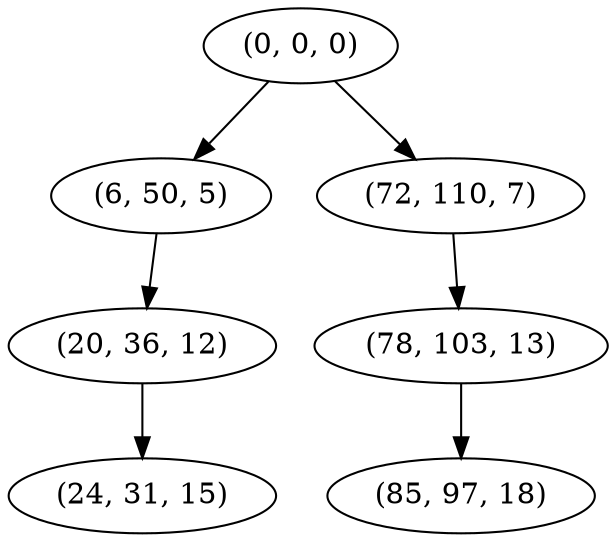 digraph tree {
    "(0, 0, 0)";
    "(6, 50, 5)";
    "(20, 36, 12)";
    "(24, 31, 15)";
    "(72, 110, 7)";
    "(78, 103, 13)";
    "(85, 97, 18)";
    "(0, 0, 0)" -> "(6, 50, 5)";
    "(0, 0, 0)" -> "(72, 110, 7)";
    "(6, 50, 5)" -> "(20, 36, 12)";
    "(20, 36, 12)" -> "(24, 31, 15)";
    "(72, 110, 7)" -> "(78, 103, 13)";
    "(78, 103, 13)" -> "(85, 97, 18)";
}
